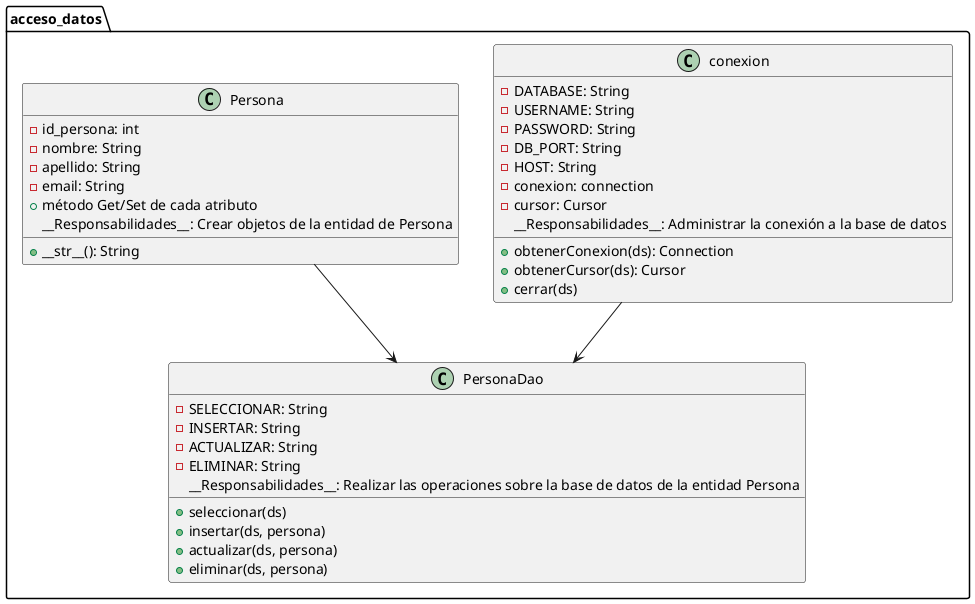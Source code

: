 diagrama_acceso_datos.puml
@startuml

package acceso_datos {

    class conexion {
        - DATABASE: String
        - USERNAME: String
        - PASSWORD: String
        - DB_PORT: String
        - HOST: String
        - conexion: connection
        - cursor: Cursor
        + obtenerConexion(ds): Connection
        + obtenerCursor(ds): Cursor
        + cerrar(ds)
        __Responsabilidades__: Administrar la conexión a la base de datos
    }

    class Persona {
        - id_persona: int
        - nombre: String
        - apellido: String
        - email: String
        + __str__(): String
        + método Get/Set de cada atributo
        __Responsabilidades__: Crear objetos de la entidad de Persona
    }

    class PersonaDao {
        - SELECCIONAR: String
        - INSERTAR: String
        - ACTUALIZAR: String
        - ELIMINAR: String
        + seleccionar(ds)
        + insertar(ds, persona)
        + actualizar(ds, persona)
        + eliminar(ds, persona)
        __Responsabilidades__: Realizar las operaciones sobre la base de datos de la entidad Persona
    }

    conexion --> PersonaDao
    Persona --> PersonaDao
}

@enduml
